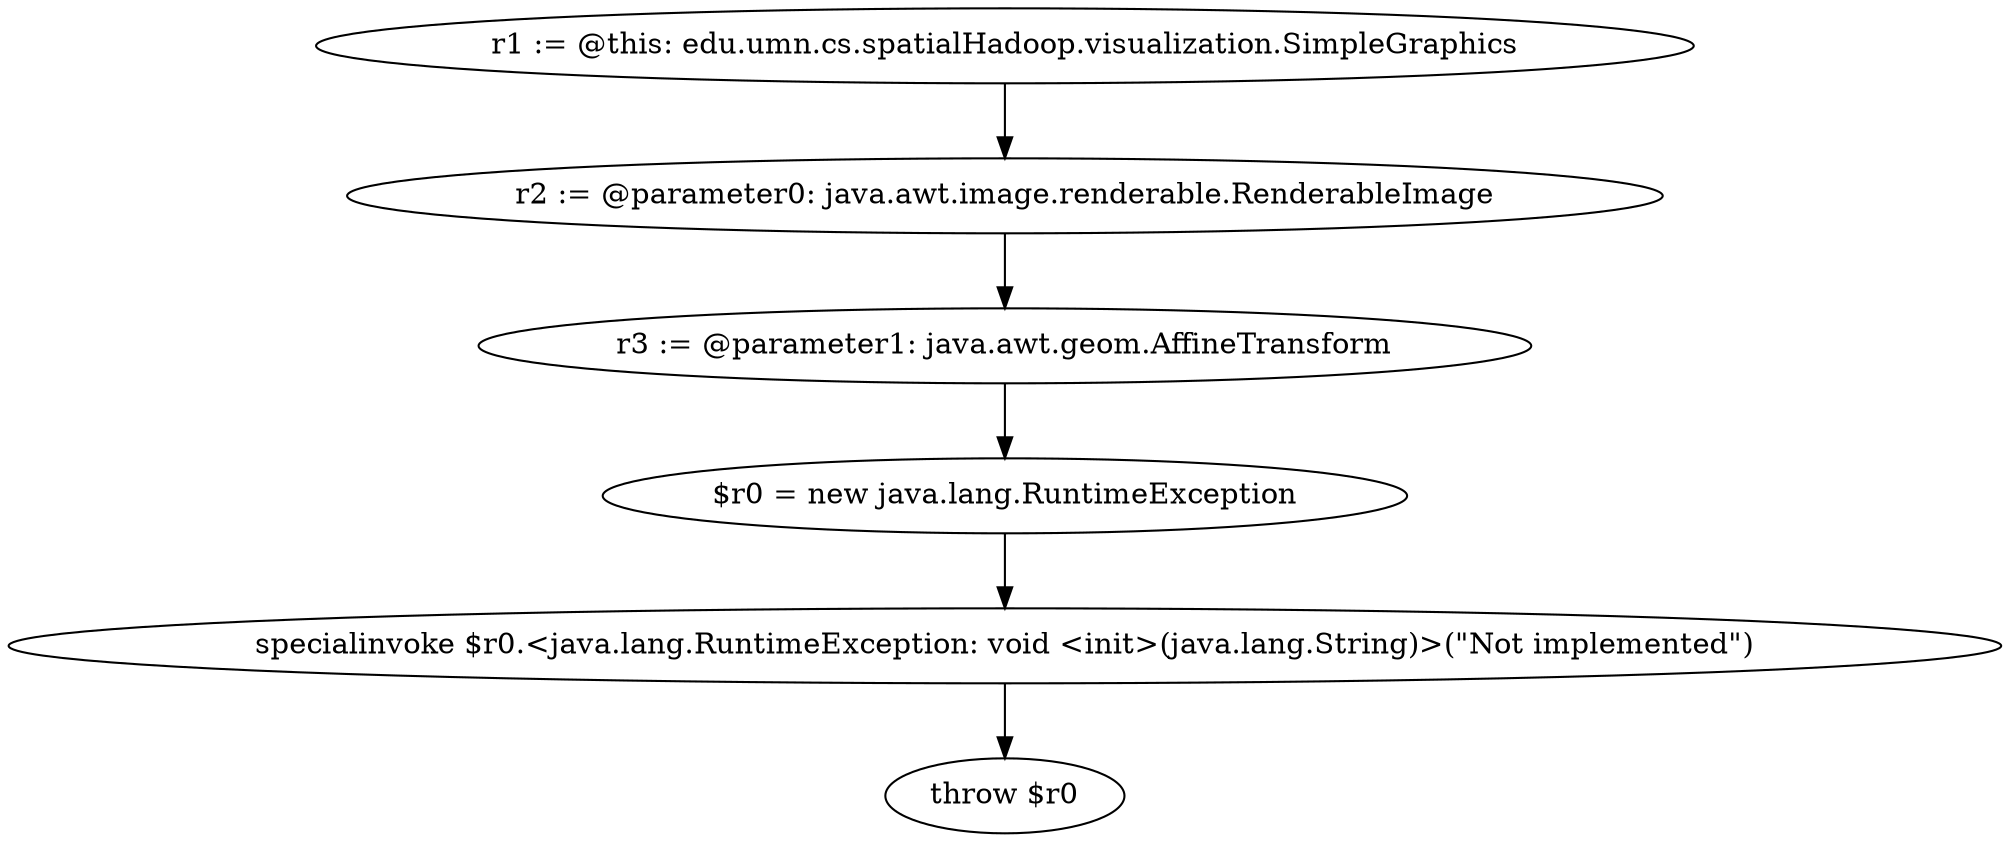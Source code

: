 digraph "unitGraph" {
    "r1 := @this: edu.umn.cs.spatialHadoop.visualization.SimpleGraphics"
    "r2 := @parameter0: java.awt.image.renderable.RenderableImage"
    "r3 := @parameter1: java.awt.geom.AffineTransform"
    "$r0 = new java.lang.RuntimeException"
    "specialinvoke $r0.<java.lang.RuntimeException: void <init>(java.lang.String)>(\"Not implemented\")"
    "throw $r0"
    "r1 := @this: edu.umn.cs.spatialHadoop.visualization.SimpleGraphics"->"r2 := @parameter0: java.awt.image.renderable.RenderableImage";
    "r2 := @parameter0: java.awt.image.renderable.RenderableImage"->"r3 := @parameter1: java.awt.geom.AffineTransform";
    "r3 := @parameter1: java.awt.geom.AffineTransform"->"$r0 = new java.lang.RuntimeException";
    "$r0 = new java.lang.RuntimeException"->"specialinvoke $r0.<java.lang.RuntimeException: void <init>(java.lang.String)>(\"Not implemented\")";
    "specialinvoke $r0.<java.lang.RuntimeException: void <init>(java.lang.String)>(\"Not implemented\")"->"throw $r0";
}
